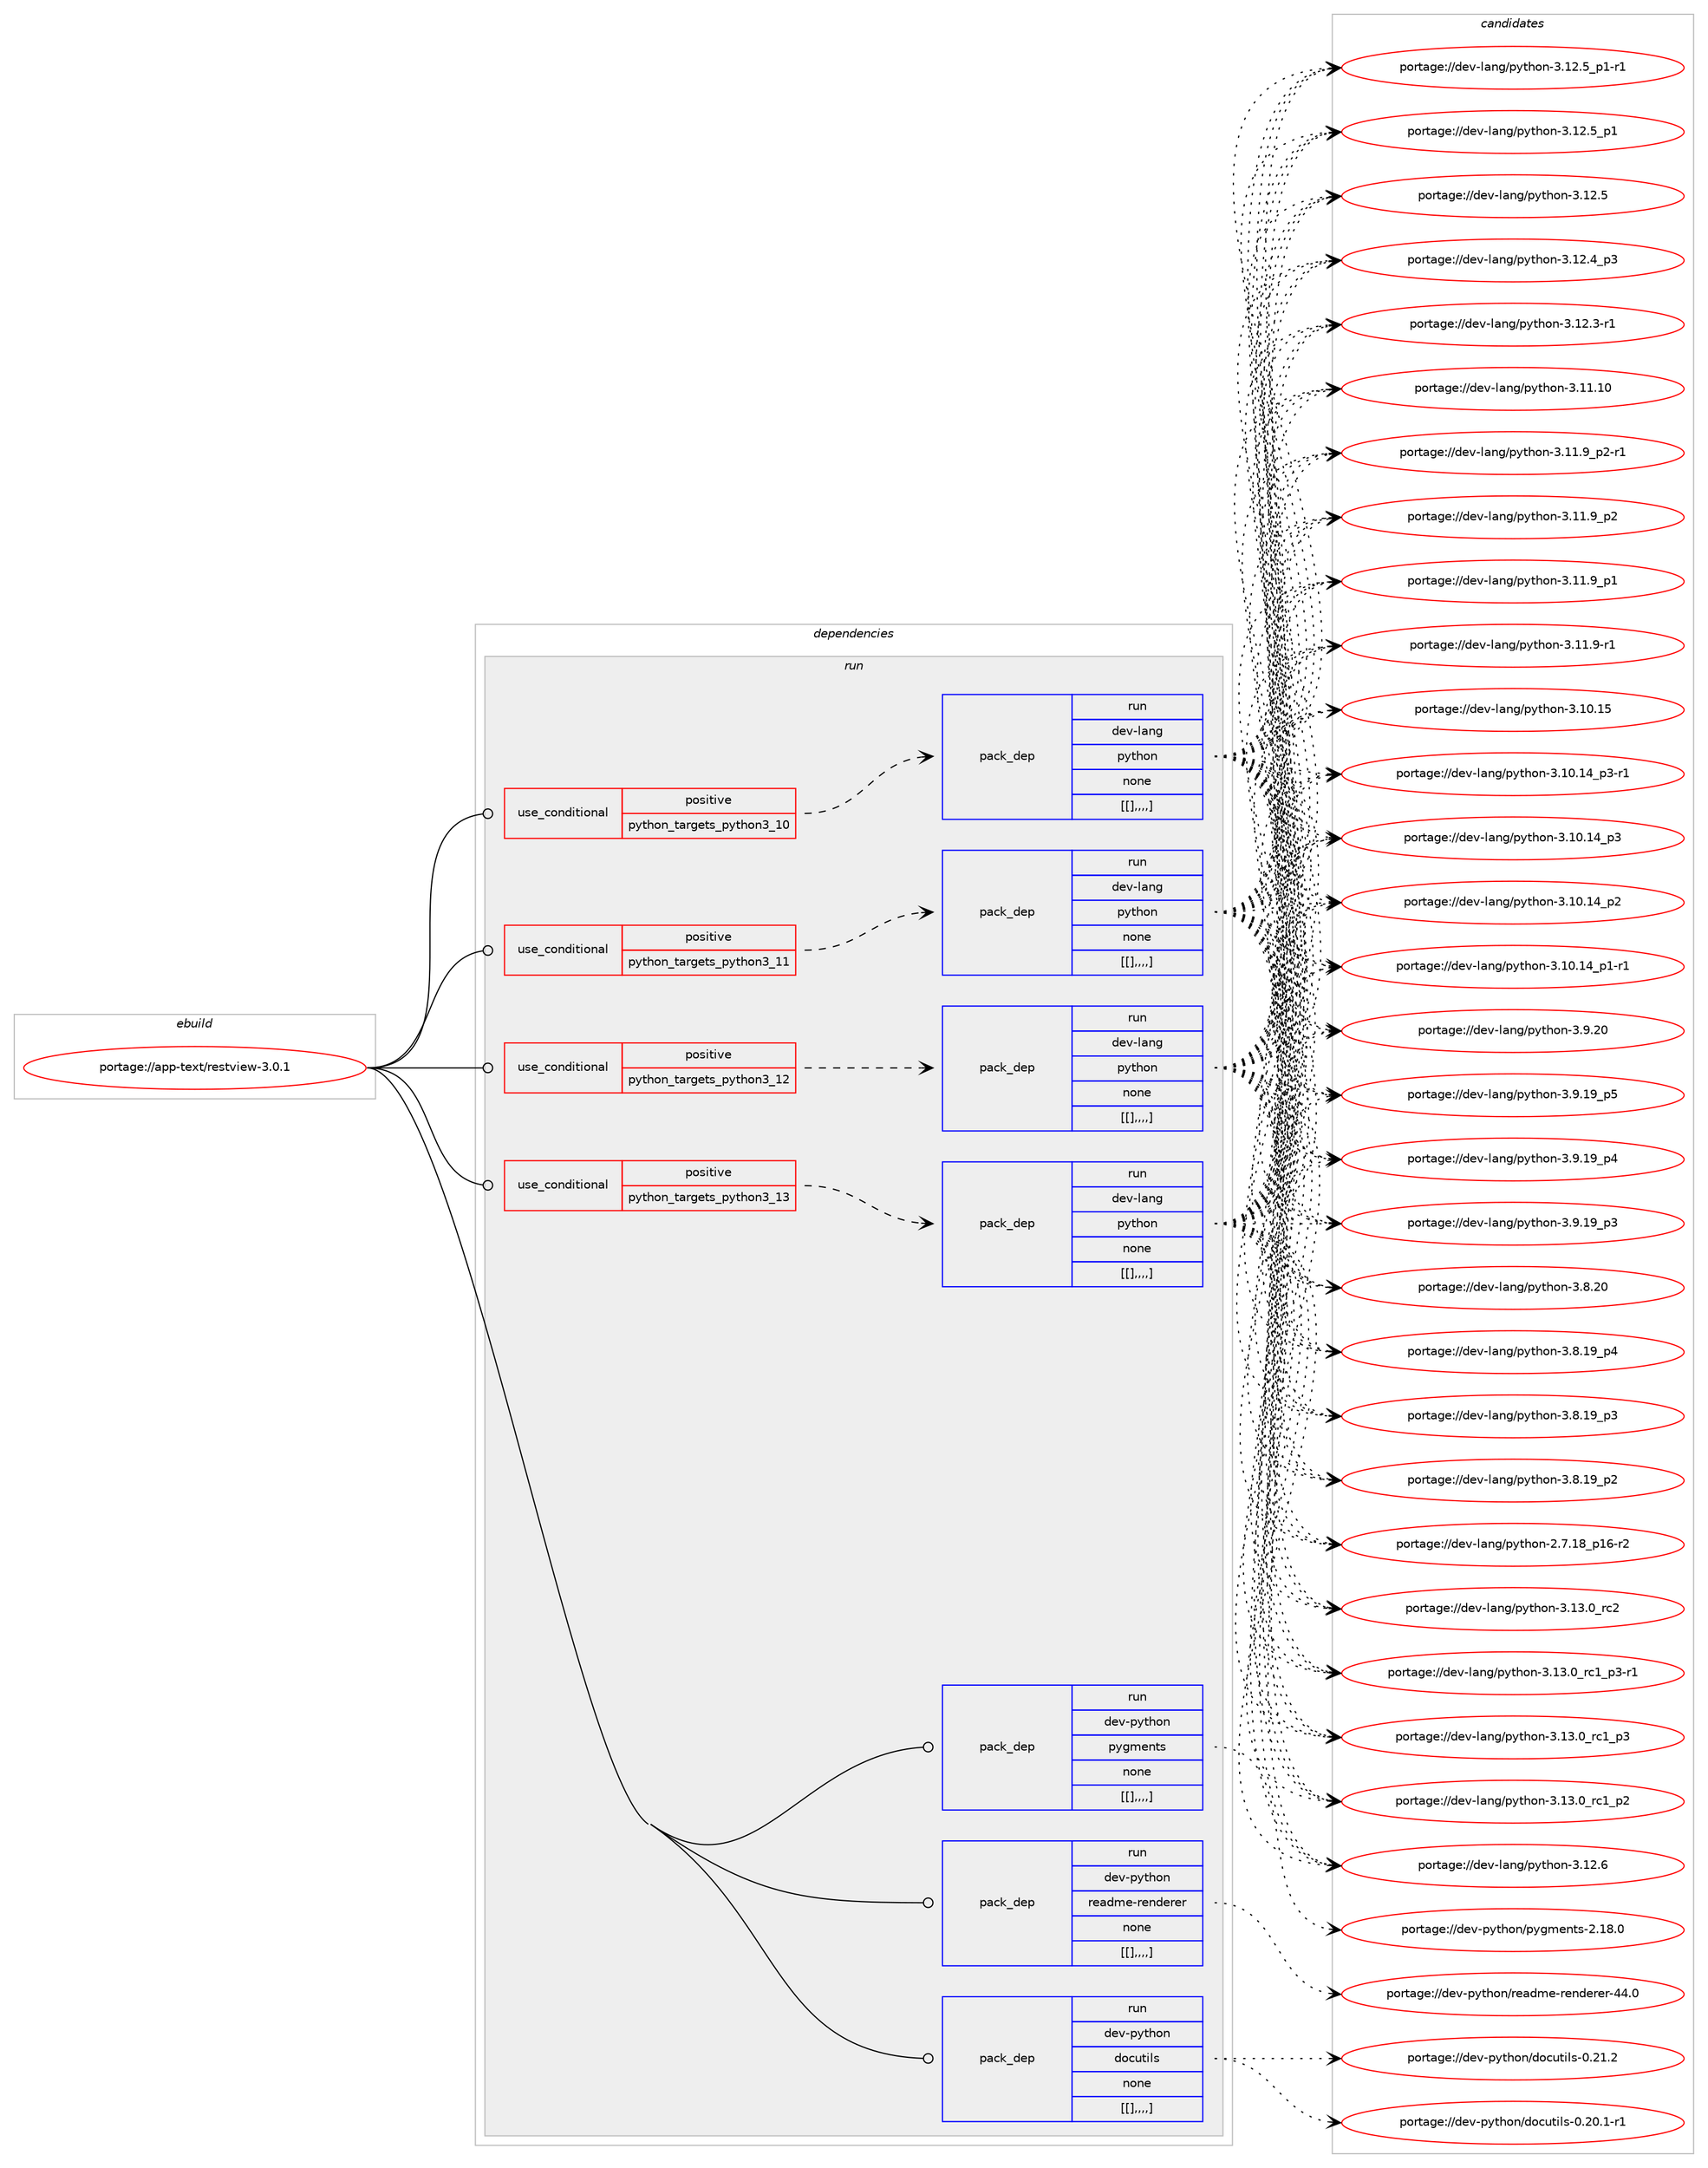 digraph prolog {

# *************
# Graph options
# *************

newrank=true;
concentrate=true;
compound=true;
graph [rankdir=LR,fontname=Helvetica,fontsize=10,ranksep=1.5];#, ranksep=2.5, nodesep=0.2];
edge  [arrowhead=vee];
node  [fontname=Helvetica,fontsize=10];

# **********
# The ebuild
# **********

subgraph cluster_leftcol {
color=gray;
label=<<i>ebuild</i>>;
id [label="portage://app-text/restview-3.0.1", color=red, width=4, href="../app-text/restview-3.0.1.svg"];
}

# ****************
# The dependencies
# ****************

subgraph cluster_midcol {
color=gray;
label=<<i>dependencies</i>>;
subgraph cluster_compile {
fillcolor="#eeeeee";
style=filled;
label=<<i>compile</i>>;
}
subgraph cluster_compileandrun {
fillcolor="#eeeeee";
style=filled;
label=<<i>compile and run</i>>;
}
subgraph cluster_run {
fillcolor="#eeeeee";
style=filled;
label=<<i>run</i>>;
subgraph cond15748 {
dependency58282 [label=<<TABLE BORDER="0" CELLBORDER="1" CELLSPACING="0" CELLPADDING="4"><TR><TD ROWSPAN="3" CELLPADDING="10">use_conditional</TD></TR><TR><TD>positive</TD></TR><TR><TD>python_targets_python3_10</TD></TR></TABLE>>, shape=none, color=red];
subgraph pack42029 {
dependency58283 [label=<<TABLE BORDER="0" CELLBORDER="1" CELLSPACING="0" CELLPADDING="4" WIDTH="220"><TR><TD ROWSPAN="6" CELLPADDING="30">pack_dep</TD></TR><TR><TD WIDTH="110">run</TD></TR><TR><TD>dev-lang</TD></TR><TR><TD>python</TD></TR><TR><TD>none</TD></TR><TR><TD>[[],,,,]</TD></TR></TABLE>>, shape=none, color=blue];
}
dependency58282:e -> dependency58283:w [weight=20,style="dashed",arrowhead="vee"];
}
id:e -> dependency58282:w [weight=20,style="solid",arrowhead="odot"];
subgraph cond15749 {
dependency58284 [label=<<TABLE BORDER="0" CELLBORDER="1" CELLSPACING="0" CELLPADDING="4"><TR><TD ROWSPAN="3" CELLPADDING="10">use_conditional</TD></TR><TR><TD>positive</TD></TR><TR><TD>python_targets_python3_11</TD></TR></TABLE>>, shape=none, color=red];
subgraph pack42030 {
dependency58285 [label=<<TABLE BORDER="0" CELLBORDER="1" CELLSPACING="0" CELLPADDING="4" WIDTH="220"><TR><TD ROWSPAN="6" CELLPADDING="30">pack_dep</TD></TR><TR><TD WIDTH="110">run</TD></TR><TR><TD>dev-lang</TD></TR><TR><TD>python</TD></TR><TR><TD>none</TD></TR><TR><TD>[[],,,,]</TD></TR></TABLE>>, shape=none, color=blue];
}
dependency58284:e -> dependency58285:w [weight=20,style="dashed",arrowhead="vee"];
}
id:e -> dependency58284:w [weight=20,style="solid",arrowhead="odot"];
subgraph cond15750 {
dependency58286 [label=<<TABLE BORDER="0" CELLBORDER="1" CELLSPACING="0" CELLPADDING="4"><TR><TD ROWSPAN="3" CELLPADDING="10">use_conditional</TD></TR><TR><TD>positive</TD></TR><TR><TD>python_targets_python3_12</TD></TR></TABLE>>, shape=none, color=red];
subgraph pack42031 {
dependency58287 [label=<<TABLE BORDER="0" CELLBORDER="1" CELLSPACING="0" CELLPADDING="4" WIDTH="220"><TR><TD ROWSPAN="6" CELLPADDING="30">pack_dep</TD></TR><TR><TD WIDTH="110">run</TD></TR><TR><TD>dev-lang</TD></TR><TR><TD>python</TD></TR><TR><TD>none</TD></TR><TR><TD>[[],,,,]</TD></TR></TABLE>>, shape=none, color=blue];
}
dependency58286:e -> dependency58287:w [weight=20,style="dashed",arrowhead="vee"];
}
id:e -> dependency58286:w [weight=20,style="solid",arrowhead="odot"];
subgraph cond15751 {
dependency58288 [label=<<TABLE BORDER="0" CELLBORDER="1" CELLSPACING="0" CELLPADDING="4"><TR><TD ROWSPAN="3" CELLPADDING="10">use_conditional</TD></TR><TR><TD>positive</TD></TR><TR><TD>python_targets_python3_13</TD></TR></TABLE>>, shape=none, color=red];
subgraph pack42032 {
dependency58289 [label=<<TABLE BORDER="0" CELLBORDER="1" CELLSPACING="0" CELLPADDING="4" WIDTH="220"><TR><TD ROWSPAN="6" CELLPADDING="30">pack_dep</TD></TR><TR><TD WIDTH="110">run</TD></TR><TR><TD>dev-lang</TD></TR><TR><TD>python</TD></TR><TR><TD>none</TD></TR><TR><TD>[[],,,,]</TD></TR></TABLE>>, shape=none, color=blue];
}
dependency58288:e -> dependency58289:w [weight=20,style="dashed",arrowhead="vee"];
}
id:e -> dependency58288:w [weight=20,style="solid",arrowhead="odot"];
subgraph pack42033 {
dependency58290 [label=<<TABLE BORDER="0" CELLBORDER="1" CELLSPACING="0" CELLPADDING="4" WIDTH="220"><TR><TD ROWSPAN="6" CELLPADDING="30">pack_dep</TD></TR><TR><TD WIDTH="110">run</TD></TR><TR><TD>dev-python</TD></TR><TR><TD>docutils</TD></TR><TR><TD>none</TD></TR><TR><TD>[[],,,,]</TD></TR></TABLE>>, shape=none, color=blue];
}
id:e -> dependency58290:w [weight=20,style="solid",arrowhead="odot"];
subgraph pack42034 {
dependency58291 [label=<<TABLE BORDER="0" CELLBORDER="1" CELLSPACING="0" CELLPADDING="4" WIDTH="220"><TR><TD ROWSPAN="6" CELLPADDING="30">pack_dep</TD></TR><TR><TD WIDTH="110">run</TD></TR><TR><TD>dev-python</TD></TR><TR><TD>pygments</TD></TR><TR><TD>none</TD></TR><TR><TD>[[],,,,]</TD></TR></TABLE>>, shape=none, color=blue];
}
id:e -> dependency58291:w [weight=20,style="solid",arrowhead="odot"];
subgraph pack42035 {
dependency58292 [label=<<TABLE BORDER="0" CELLBORDER="1" CELLSPACING="0" CELLPADDING="4" WIDTH="220"><TR><TD ROWSPAN="6" CELLPADDING="30">pack_dep</TD></TR><TR><TD WIDTH="110">run</TD></TR><TR><TD>dev-python</TD></TR><TR><TD>readme-renderer</TD></TR><TR><TD>none</TD></TR><TR><TD>[[],,,,]</TD></TR></TABLE>>, shape=none, color=blue];
}
id:e -> dependency58292:w [weight=20,style="solid",arrowhead="odot"];
}
}

# **************
# The candidates
# **************

subgraph cluster_choices {
rank=same;
color=gray;
label=<<i>candidates</i>>;

subgraph choice42029 {
color=black;
nodesep=1;
choice10010111845108971101034711212111610411111045514649514648951149950 [label="portage://dev-lang/python-3.13.0_rc2", color=red, width=4,href="../dev-lang/python-3.13.0_rc2.svg"];
choice1001011184510897110103471121211161041111104551464951464895114994995112514511449 [label="portage://dev-lang/python-3.13.0_rc1_p3-r1", color=red, width=4,href="../dev-lang/python-3.13.0_rc1_p3-r1.svg"];
choice100101118451089711010347112121116104111110455146495146489511499499511251 [label="portage://dev-lang/python-3.13.0_rc1_p3", color=red, width=4,href="../dev-lang/python-3.13.0_rc1_p3.svg"];
choice100101118451089711010347112121116104111110455146495146489511499499511250 [label="portage://dev-lang/python-3.13.0_rc1_p2", color=red, width=4,href="../dev-lang/python-3.13.0_rc1_p2.svg"];
choice10010111845108971101034711212111610411111045514649504654 [label="portage://dev-lang/python-3.12.6", color=red, width=4,href="../dev-lang/python-3.12.6.svg"];
choice1001011184510897110103471121211161041111104551464950465395112494511449 [label="portage://dev-lang/python-3.12.5_p1-r1", color=red, width=4,href="../dev-lang/python-3.12.5_p1-r1.svg"];
choice100101118451089711010347112121116104111110455146495046539511249 [label="portage://dev-lang/python-3.12.5_p1", color=red, width=4,href="../dev-lang/python-3.12.5_p1.svg"];
choice10010111845108971101034711212111610411111045514649504653 [label="portage://dev-lang/python-3.12.5", color=red, width=4,href="../dev-lang/python-3.12.5.svg"];
choice100101118451089711010347112121116104111110455146495046529511251 [label="portage://dev-lang/python-3.12.4_p3", color=red, width=4,href="../dev-lang/python-3.12.4_p3.svg"];
choice100101118451089711010347112121116104111110455146495046514511449 [label="portage://dev-lang/python-3.12.3-r1", color=red, width=4,href="../dev-lang/python-3.12.3-r1.svg"];
choice1001011184510897110103471121211161041111104551464949464948 [label="portage://dev-lang/python-3.11.10", color=red, width=4,href="../dev-lang/python-3.11.10.svg"];
choice1001011184510897110103471121211161041111104551464949465795112504511449 [label="portage://dev-lang/python-3.11.9_p2-r1", color=red, width=4,href="../dev-lang/python-3.11.9_p2-r1.svg"];
choice100101118451089711010347112121116104111110455146494946579511250 [label="portage://dev-lang/python-3.11.9_p2", color=red, width=4,href="../dev-lang/python-3.11.9_p2.svg"];
choice100101118451089711010347112121116104111110455146494946579511249 [label="portage://dev-lang/python-3.11.9_p1", color=red, width=4,href="../dev-lang/python-3.11.9_p1.svg"];
choice100101118451089711010347112121116104111110455146494946574511449 [label="portage://dev-lang/python-3.11.9-r1", color=red, width=4,href="../dev-lang/python-3.11.9-r1.svg"];
choice1001011184510897110103471121211161041111104551464948464953 [label="portage://dev-lang/python-3.10.15", color=red, width=4,href="../dev-lang/python-3.10.15.svg"];
choice100101118451089711010347112121116104111110455146494846495295112514511449 [label="portage://dev-lang/python-3.10.14_p3-r1", color=red, width=4,href="../dev-lang/python-3.10.14_p3-r1.svg"];
choice10010111845108971101034711212111610411111045514649484649529511251 [label="portage://dev-lang/python-3.10.14_p3", color=red, width=4,href="../dev-lang/python-3.10.14_p3.svg"];
choice10010111845108971101034711212111610411111045514649484649529511250 [label="portage://dev-lang/python-3.10.14_p2", color=red, width=4,href="../dev-lang/python-3.10.14_p2.svg"];
choice100101118451089711010347112121116104111110455146494846495295112494511449 [label="portage://dev-lang/python-3.10.14_p1-r1", color=red, width=4,href="../dev-lang/python-3.10.14_p1-r1.svg"];
choice10010111845108971101034711212111610411111045514657465048 [label="portage://dev-lang/python-3.9.20", color=red, width=4,href="../dev-lang/python-3.9.20.svg"];
choice100101118451089711010347112121116104111110455146574649579511253 [label="portage://dev-lang/python-3.9.19_p5", color=red, width=4,href="../dev-lang/python-3.9.19_p5.svg"];
choice100101118451089711010347112121116104111110455146574649579511252 [label="portage://dev-lang/python-3.9.19_p4", color=red, width=4,href="../dev-lang/python-3.9.19_p4.svg"];
choice100101118451089711010347112121116104111110455146574649579511251 [label="portage://dev-lang/python-3.9.19_p3", color=red, width=4,href="../dev-lang/python-3.9.19_p3.svg"];
choice10010111845108971101034711212111610411111045514656465048 [label="portage://dev-lang/python-3.8.20", color=red, width=4,href="../dev-lang/python-3.8.20.svg"];
choice100101118451089711010347112121116104111110455146564649579511252 [label="portage://dev-lang/python-3.8.19_p4", color=red, width=4,href="../dev-lang/python-3.8.19_p4.svg"];
choice100101118451089711010347112121116104111110455146564649579511251 [label="portage://dev-lang/python-3.8.19_p3", color=red, width=4,href="../dev-lang/python-3.8.19_p3.svg"];
choice100101118451089711010347112121116104111110455146564649579511250 [label="portage://dev-lang/python-3.8.19_p2", color=red, width=4,href="../dev-lang/python-3.8.19_p2.svg"];
choice100101118451089711010347112121116104111110455046554649569511249544511450 [label="portage://dev-lang/python-2.7.18_p16-r2", color=red, width=4,href="../dev-lang/python-2.7.18_p16-r2.svg"];
dependency58283:e -> choice10010111845108971101034711212111610411111045514649514648951149950:w [style=dotted,weight="100"];
dependency58283:e -> choice1001011184510897110103471121211161041111104551464951464895114994995112514511449:w [style=dotted,weight="100"];
dependency58283:e -> choice100101118451089711010347112121116104111110455146495146489511499499511251:w [style=dotted,weight="100"];
dependency58283:e -> choice100101118451089711010347112121116104111110455146495146489511499499511250:w [style=dotted,weight="100"];
dependency58283:e -> choice10010111845108971101034711212111610411111045514649504654:w [style=dotted,weight="100"];
dependency58283:e -> choice1001011184510897110103471121211161041111104551464950465395112494511449:w [style=dotted,weight="100"];
dependency58283:e -> choice100101118451089711010347112121116104111110455146495046539511249:w [style=dotted,weight="100"];
dependency58283:e -> choice10010111845108971101034711212111610411111045514649504653:w [style=dotted,weight="100"];
dependency58283:e -> choice100101118451089711010347112121116104111110455146495046529511251:w [style=dotted,weight="100"];
dependency58283:e -> choice100101118451089711010347112121116104111110455146495046514511449:w [style=dotted,weight="100"];
dependency58283:e -> choice1001011184510897110103471121211161041111104551464949464948:w [style=dotted,weight="100"];
dependency58283:e -> choice1001011184510897110103471121211161041111104551464949465795112504511449:w [style=dotted,weight="100"];
dependency58283:e -> choice100101118451089711010347112121116104111110455146494946579511250:w [style=dotted,weight="100"];
dependency58283:e -> choice100101118451089711010347112121116104111110455146494946579511249:w [style=dotted,weight="100"];
dependency58283:e -> choice100101118451089711010347112121116104111110455146494946574511449:w [style=dotted,weight="100"];
dependency58283:e -> choice1001011184510897110103471121211161041111104551464948464953:w [style=dotted,weight="100"];
dependency58283:e -> choice100101118451089711010347112121116104111110455146494846495295112514511449:w [style=dotted,weight="100"];
dependency58283:e -> choice10010111845108971101034711212111610411111045514649484649529511251:w [style=dotted,weight="100"];
dependency58283:e -> choice10010111845108971101034711212111610411111045514649484649529511250:w [style=dotted,weight="100"];
dependency58283:e -> choice100101118451089711010347112121116104111110455146494846495295112494511449:w [style=dotted,weight="100"];
dependency58283:e -> choice10010111845108971101034711212111610411111045514657465048:w [style=dotted,weight="100"];
dependency58283:e -> choice100101118451089711010347112121116104111110455146574649579511253:w [style=dotted,weight="100"];
dependency58283:e -> choice100101118451089711010347112121116104111110455146574649579511252:w [style=dotted,weight="100"];
dependency58283:e -> choice100101118451089711010347112121116104111110455146574649579511251:w [style=dotted,weight="100"];
dependency58283:e -> choice10010111845108971101034711212111610411111045514656465048:w [style=dotted,weight="100"];
dependency58283:e -> choice100101118451089711010347112121116104111110455146564649579511252:w [style=dotted,weight="100"];
dependency58283:e -> choice100101118451089711010347112121116104111110455146564649579511251:w [style=dotted,weight="100"];
dependency58283:e -> choice100101118451089711010347112121116104111110455146564649579511250:w [style=dotted,weight="100"];
dependency58283:e -> choice100101118451089711010347112121116104111110455046554649569511249544511450:w [style=dotted,weight="100"];
}
subgraph choice42030 {
color=black;
nodesep=1;
choice10010111845108971101034711212111610411111045514649514648951149950 [label="portage://dev-lang/python-3.13.0_rc2", color=red, width=4,href="../dev-lang/python-3.13.0_rc2.svg"];
choice1001011184510897110103471121211161041111104551464951464895114994995112514511449 [label="portage://dev-lang/python-3.13.0_rc1_p3-r1", color=red, width=4,href="../dev-lang/python-3.13.0_rc1_p3-r1.svg"];
choice100101118451089711010347112121116104111110455146495146489511499499511251 [label="portage://dev-lang/python-3.13.0_rc1_p3", color=red, width=4,href="../dev-lang/python-3.13.0_rc1_p3.svg"];
choice100101118451089711010347112121116104111110455146495146489511499499511250 [label="portage://dev-lang/python-3.13.0_rc1_p2", color=red, width=4,href="../dev-lang/python-3.13.0_rc1_p2.svg"];
choice10010111845108971101034711212111610411111045514649504654 [label="portage://dev-lang/python-3.12.6", color=red, width=4,href="../dev-lang/python-3.12.6.svg"];
choice1001011184510897110103471121211161041111104551464950465395112494511449 [label="portage://dev-lang/python-3.12.5_p1-r1", color=red, width=4,href="../dev-lang/python-3.12.5_p1-r1.svg"];
choice100101118451089711010347112121116104111110455146495046539511249 [label="portage://dev-lang/python-3.12.5_p1", color=red, width=4,href="../dev-lang/python-3.12.5_p1.svg"];
choice10010111845108971101034711212111610411111045514649504653 [label="portage://dev-lang/python-3.12.5", color=red, width=4,href="../dev-lang/python-3.12.5.svg"];
choice100101118451089711010347112121116104111110455146495046529511251 [label="portage://dev-lang/python-3.12.4_p3", color=red, width=4,href="../dev-lang/python-3.12.4_p3.svg"];
choice100101118451089711010347112121116104111110455146495046514511449 [label="portage://dev-lang/python-3.12.3-r1", color=red, width=4,href="../dev-lang/python-3.12.3-r1.svg"];
choice1001011184510897110103471121211161041111104551464949464948 [label="portage://dev-lang/python-3.11.10", color=red, width=4,href="../dev-lang/python-3.11.10.svg"];
choice1001011184510897110103471121211161041111104551464949465795112504511449 [label="portage://dev-lang/python-3.11.9_p2-r1", color=red, width=4,href="../dev-lang/python-3.11.9_p2-r1.svg"];
choice100101118451089711010347112121116104111110455146494946579511250 [label="portage://dev-lang/python-3.11.9_p2", color=red, width=4,href="../dev-lang/python-3.11.9_p2.svg"];
choice100101118451089711010347112121116104111110455146494946579511249 [label="portage://dev-lang/python-3.11.9_p1", color=red, width=4,href="../dev-lang/python-3.11.9_p1.svg"];
choice100101118451089711010347112121116104111110455146494946574511449 [label="portage://dev-lang/python-3.11.9-r1", color=red, width=4,href="../dev-lang/python-3.11.9-r1.svg"];
choice1001011184510897110103471121211161041111104551464948464953 [label="portage://dev-lang/python-3.10.15", color=red, width=4,href="../dev-lang/python-3.10.15.svg"];
choice100101118451089711010347112121116104111110455146494846495295112514511449 [label="portage://dev-lang/python-3.10.14_p3-r1", color=red, width=4,href="../dev-lang/python-3.10.14_p3-r1.svg"];
choice10010111845108971101034711212111610411111045514649484649529511251 [label="portage://dev-lang/python-3.10.14_p3", color=red, width=4,href="../dev-lang/python-3.10.14_p3.svg"];
choice10010111845108971101034711212111610411111045514649484649529511250 [label="portage://dev-lang/python-3.10.14_p2", color=red, width=4,href="../dev-lang/python-3.10.14_p2.svg"];
choice100101118451089711010347112121116104111110455146494846495295112494511449 [label="portage://dev-lang/python-3.10.14_p1-r1", color=red, width=4,href="../dev-lang/python-3.10.14_p1-r1.svg"];
choice10010111845108971101034711212111610411111045514657465048 [label="portage://dev-lang/python-3.9.20", color=red, width=4,href="../dev-lang/python-3.9.20.svg"];
choice100101118451089711010347112121116104111110455146574649579511253 [label="portage://dev-lang/python-3.9.19_p5", color=red, width=4,href="../dev-lang/python-3.9.19_p5.svg"];
choice100101118451089711010347112121116104111110455146574649579511252 [label="portage://dev-lang/python-3.9.19_p4", color=red, width=4,href="../dev-lang/python-3.9.19_p4.svg"];
choice100101118451089711010347112121116104111110455146574649579511251 [label="portage://dev-lang/python-3.9.19_p3", color=red, width=4,href="../dev-lang/python-3.9.19_p3.svg"];
choice10010111845108971101034711212111610411111045514656465048 [label="portage://dev-lang/python-3.8.20", color=red, width=4,href="../dev-lang/python-3.8.20.svg"];
choice100101118451089711010347112121116104111110455146564649579511252 [label="portage://dev-lang/python-3.8.19_p4", color=red, width=4,href="../dev-lang/python-3.8.19_p4.svg"];
choice100101118451089711010347112121116104111110455146564649579511251 [label="portage://dev-lang/python-3.8.19_p3", color=red, width=4,href="../dev-lang/python-3.8.19_p3.svg"];
choice100101118451089711010347112121116104111110455146564649579511250 [label="portage://dev-lang/python-3.8.19_p2", color=red, width=4,href="../dev-lang/python-3.8.19_p2.svg"];
choice100101118451089711010347112121116104111110455046554649569511249544511450 [label="portage://dev-lang/python-2.7.18_p16-r2", color=red, width=4,href="../dev-lang/python-2.7.18_p16-r2.svg"];
dependency58285:e -> choice10010111845108971101034711212111610411111045514649514648951149950:w [style=dotted,weight="100"];
dependency58285:e -> choice1001011184510897110103471121211161041111104551464951464895114994995112514511449:w [style=dotted,weight="100"];
dependency58285:e -> choice100101118451089711010347112121116104111110455146495146489511499499511251:w [style=dotted,weight="100"];
dependency58285:e -> choice100101118451089711010347112121116104111110455146495146489511499499511250:w [style=dotted,weight="100"];
dependency58285:e -> choice10010111845108971101034711212111610411111045514649504654:w [style=dotted,weight="100"];
dependency58285:e -> choice1001011184510897110103471121211161041111104551464950465395112494511449:w [style=dotted,weight="100"];
dependency58285:e -> choice100101118451089711010347112121116104111110455146495046539511249:w [style=dotted,weight="100"];
dependency58285:e -> choice10010111845108971101034711212111610411111045514649504653:w [style=dotted,weight="100"];
dependency58285:e -> choice100101118451089711010347112121116104111110455146495046529511251:w [style=dotted,weight="100"];
dependency58285:e -> choice100101118451089711010347112121116104111110455146495046514511449:w [style=dotted,weight="100"];
dependency58285:e -> choice1001011184510897110103471121211161041111104551464949464948:w [style=dotted,weight="100"];
dependency58285:e -> choice1001011184510897110103471121211161041111104551464949465795112504511449:w [style=dotted,weight="100"];
dependency58285:e -> choice100101118451089711010347112121116104111110455146494946579511250:w [style=dotted,weight="100"];
dependency58285:e -> choice100101118451089711010347112121116104111110455146494946579511249:w [style=dotted,weight="100"];
dependency58285:e -> choice100101118451089711010347112121116104111110455146494946574511449:w [style=dotted,weight="100"];
dependency58285:e -> choice1001011184510897110103471121211161041111104551464948464953:w [style=dotted,weight="100"];
dependency58285:e -> choice100101118451089711010347112121116104111110455146494846495295112514511449:w [style=dotted,weight="100"];
dependency58285:e -> choice10010111845108971101034711212111610411111045514649484649529511251:w [style=dotted,weight="100"];
dependency58285:e -> choice10010111845108971101034711212111610411111045514649484649529511250:w [style=dotted,weight="100"];
dependency58285:e -> choice100101118451089711010347112121116104111110455146494846495295112494511449:w [style=dotted,weight="100"];
dependency58285:e -> choice10010111845108971101034711212111610411111045514657465048:w [style=dotted,weight="100"];
dependency58285:e -> choice100101118451089711010347112121116104111110455146574649579511253:w [style=dotted,weight="100"];
dependency58285:e -> choice100101118451089711010347112121116104111110455146574649579511252:w [style=dotted,weight="100"];
dependency58285:e -> choice100101118451089711010347112121116104111110455146574649579511251:w [style=dotted,weight="100"];
dependency58285:e -> choice10010111845108971101034711212111610411111045514656465048:w [style=dotted,weight="100"];
dependency58285:e -> choice100101118451089711010347112121116104111110455146564649579511252:w [style=dotted,weight="100"];
dependency58285:e -> choice100101118451089711010347112121116104111110455146564649579511251:w [style=dotted,weight="100"];
dependency58285:e -> choice100101118451089711010347112121116104111110455146564649579511250:w [style=dotted,weight="100"];
dependency58285:e -> choice100101118451089711010347112121116104111110455046554649569511249544511450:w [style=dotted,weight="100"];
}
subgraph choice42031 {
color=black;
nodesep=1;
choice10010111845108971101034711212111610411111045514649514648951149950 [label="portage://dev-lang/python-3.13.0_rc2", color=red, width=4,href="../dev-lang/python-3.13.0_rc2.svg"];
choice1001011184510897110103471121211161041111104551464951464895114994995112514511449 [label="portage://dev-lang/python-3.13.0_rc1_p3-r1", color=red, width=4,href="../dev-lang/python-3.13.0_rc1_p3-r1.svg"];
choice100101118451089711010347112121116104111110455146495146489511499499511251 [label="portage://dev-lang/python-3.13.0_rc1_p3", color=red, width=4,href="../dev-lang/python-3.13.0_rc1_p3.svg"];
choice100101118451089711010347112121116104111110455146495146489511499499511250 [label="portage://dev-lang/python-3.13.0_rc1_p2", color=red, width=4,href="../dev-lang/python-3.13.0_rc1_p2.svg"];
choice10010111845108971101034711212111610411111045514649504654 [label="portage://dev-lang/python-3.12.6", color=red, width=4,href="../dev-lang/python-3.12.6.svg"];
choice1001011184510897110103471121211161041111104551464950465395112494511449 [label="portage://dev-lang/python-3.12.5_p1-r1", color=red, width=4,href="../dev-lang/python-3.12.5_p1-r1.svg"];
choice100101118451089711010347112121116104111110455146495046539511249 [label="portage://dev-lang/python-3.12.5_p1", color=red, width=4,href="../dev-lang/python-3.12.5_p1.svg"];
choice10010111845108971101034711212111610411111045514649504653 [label="portage://dev-lang/python-3.12.5", color=red, width=4,href="../dev-lang/python-3.12.5.svg"];
choice100101118451089711010347112121116104111110455146495046529511251 [label="portage://dev-lang/python-3.12.4_p3", color=red, width=4,href="../dev-lang/python-3.12.4_p3.svg"];
choice100101118451089711010347112121116104111110455146495046514511449 [label="portage://dev-lang/python-3.12.3-r1", color=red, width=4,href="../dev-lang/python-3.12.3-r1.svg"];
choice1001011184510897110103471121211161041111104551464949464948 [label="portage://dev-lang/python-3.11.10", color=red, width=4,href="../dev-lang/python-3.11.10.svg"];
choice1001011184510897110103471121211161041111104551464949465795112504511449 [label="portage://dev-lang/python-3.11.9_p2-r1", color=red, width=4,href="../dev-lang/python-3.11.9_p2-r1.svg"];
choice100101118451089711010347112121116104111110455146494946579511250 [label="portage://dev-lang/python-3.11.9_p2", color=red, width=4,href="../dev-lang/python-3.11.9_p2.svg"];
choice100101118451089711010347112121116104111110455146494946579511249 [label="portage://dev-lang/python-3.11.9_p1", color=red, width=4,href="../dev-lang/python-3.11.9_p1.svg"];
choice100101118451089711010347112121116104111110455146494946574511449 [label="portage://dev-lang/python-3.11.9-r1", color=red, width=4,href="../dev-lang/python-3.11.9-r1.svg"];
choice1001011184510897110103471121211161041111104551464948464953 [label="portage://dev-lang/python-3.10.15", color=red, width=4,href="../dev-lang/python-3.10.15.svg"];
choice100101118451089711010347112121116104111110455146494846495295112514511449 [label="portage://dev-lang/python-3.10.14_p3-r1", color=red, width=4,href="../dev-lang/python-3.10.14_p3-r1.svg"];
choice10010111845108971101034711212111610411111045514649484649529511251 [label="portage://dev-lang/python-3.10.14_p3", color=red, width=4,href="../dev-lang/python-3.10.14_p3.svg"];
choice10010111845108971101034711212111610411111045514649484649529511250 [label="portage://dev-lang/python-3.10.14_p2", color=red, width=4,href="../dev-lang/python-3.10.14_p2.svg"];
choice100101118451089711010347112121116104111110455146494846495295112494511449 [label="portage://dev-lang/python-3.10.14_p1-r1", color=red, width=4,href="../dev-lang/python-3.10.14_p1-r1.svg"];
choice10010111845108971101034711212111610411111045514657465048 [label="portage://dev-lang/python-3.9.20", color=red, width=4,href="../dev-lang/python-3.9.20.svg"];
choice100101118451089711010347112121116104111110455146574649579511253 [label="portage://dev-lang/python-3.9.19_p5", color=red, width=4,href="../dev-lang/python-3.9.19_p5.svg"];
choice100101118451089711010347112121116104111110455146574649579511252 [label="portage://dev-lang/python-3.9.19_p4", color=red, width=4,href="../dev-lang/python-3.9.19_p4.svg"];
choice100101118451089711010347112121116104111110455146574649579511251 [label="portage://dev-lang/python-3.9.19_p3", color=red, width=4,href="../dev-lang/python-3.9.19_p3.svg"];
choice10010111845108971101034711212111610411111045514656465048 [label="portage://dev-lang/python-3.8.20", color=red, width=4,href="../dev-lang/python-3.8.20.svg"];
choice100101118451089711010347112121116104111110455146564649579511252 [label="portage://dev-lang/python-3.8.19_p4", color=red, width=4,href="../dev-lang/python-3.8.19_p4.svg"];
choice100101118451089711010347112121116104111110455146564649579511251 [label="portage://dev-lang/python-3.8.19_p3", color=red, width=4,href="../dev-lang/python-3.8.19_p3.svg"];
choice100101118451089711010347112121116104111110455146564649579511250 [label="portage://dev-lang/python-3.8.19_p2", color=red, width=4,href="../dev-lang/python-3.8.19_p2.svg"];
choice100101118451089711010347112121116104111110455046554649569511249544511450 [label="portage://dev-lang/python-2.7.18_p16-r2", color=red, width=4,href="../dev-lang/python-2.7.18_p16-r2.svg"];
dependency58287:e -> choice10010111845108971101034711212111610411111045514649514648951149950:w [style=dotted,weight="100"];
dependency58287:e -> choice1001011184510897110103471121211161041111104551464951464895114994995112514511449:w [style=dotted,weight="100"];
dependency58287:e -> choice100101118451089711010347112121116104111110455146495146489511499499511251:w [style=dotted,weight="100"];
dependency58287:e -> choice100101118451089711010347112121116104111110455146495146489511499499511250:w [style=dotted,weight="100"];
dependency58287:e -> choice10010111845108971101034711212111610411111045514649504654:w [style=dotted,weight="100"];
dependency58287:e -> choice1001011184510897110103471121211161041111104551464950465395112494511449:w [style=dotted,weight="100"];
dependency58287:e -> choice100101118451089711010347112121116104111110455146495046539511249:w [style=dotted,weight="100"];
dependency58287:e -> choice10010111845108971101034711212111610411111045514649504653:w [style=dotted,weight="100"];
dependency58287:e -> choice100101118451089711010347112121116104111110455146495046529511251:w [style=dotted,weight="100"];
dependency58287:e -> choice100101118451089711010347112121116104111110455146495046514511449:w [style=dotted,weight="100"];
dependency58287:e -> choice1001011184510897110103471121211161041111104551464949464948:w [style=dotted,weight="100"];
dependency58287:e -> choice1001011184510897110103471121211161041111104551464949465795112504511449:w [style=dotted,weight="100"];
dependency58287:e -> choice100101118451089711010347112121116104111110455146494946579511250:w [style=dotted,weight="100"];
dependency58287:e -> choice100101118451089711010347112121116104111110455146494946579511249:w [style=dotted,weight="100"];
dependency58287:e -> choice100101118451089711010347112121116104111110455146494946574511449:w [style=dotted,weight="100"];
dependency58287:e -> choice1001011184510897110103471121211161041111104551464948464953:w [style=dotted,weight="100"];
dependency58287:e -> choice100101118451089711010347112121116104111110455146494846495295112514511449:w [style=dotted,weight="100"];
dependency58287:e -> choice10010111845108971101034711212111610411111045514649484649529511251:w [style=dotted,weight="100"];
dependency58287:e -> choice10010111845108971101034711212111610411111045514649484649529511250:w [style=dotted,weight="100"];
dependency58287:e -> choice100101118451089711010347112121116104111110455146494846495295112494511449:w [style=dotted,weight="100"];
dependency58287:e -> choice10010111845108971101034711212111610411111045514657465048:w [style=dotted,weight="100"];
dependency58287:e -> choice100101118451089711010347112121116104111110455146574649579511253:w [style=dotted,weight="100"];
dependency58287:e -> choice100101118451089711010347112121116104111110455146574649579511252:w [style=dotted,weight="100"];
dependency58287:e -> choice100101118451089711010347112121116104111110455146574649579511251:w [style=dotted,weight="100"];
dependency58287:e -> choice10010111845108971101034711212111610411111045514656465048:w [style=dotted,weight="100"];
dependency58287:e -> choice100101118451089711010347112121116104111110455146564649579511252:w [style=dotted,weight="100"];
dependency58287:e -> choice100101118451089711010347112121116104111110455146564649579511251:w [style=dotted,weight="100"];
dependency58287:e -> choice100101118451089711010347112121116104111110455146564649579511250:w [style=dotted,weight="100"];
dependency58287:e -> choice100101118451089711010347112121116104111110455046554649569511249544511450:w [style=dotted,weight="100"];
}
subgraph choice42032 {
color=black;
nodesep=1;
choice10010111845108971101034711212111610411111045514649514648951149950 [label="portage://dev-lang/python-3.13.0_rc2", color=red, width=4,href="../dev-lang/python-3.13.0_rc2.svg"];
choice1001011184510897110103471121211161041111104551464951464895114994995112514511449 [label="portage://dev-lang/python-3.13.0_rc1_p3-r1", color=red, width=4,href="../dev-lang/python-3.13.0_rc1_p3-r1.svg"];
choice100101118451089711010347112121116104111110455146495146489511499499511251 [label="portage://dev-lang/python-3.13.0_rc1_p3", color=red, width=4,href="../dev-lang/python-3.13.0_rc1_p3.svg"];
choice100101118451089711010347112121116104111110455146495146489511499499511250 [label="portage://dev-lang/python-3.13.0_rc1_p2", color=red, width=4,href="../dev-lang/python-3.13.0_rc1_p2.svg"];
choice10010111845108971101034711212111610411111045514649504654 [label="portage://dev-lang/python-3.12.6", color=red, width=4,href="../dev-lang/python-3.12.6.svg"];
choice1001011184510897110103471121211161041111104551464950465395112494511449 [label="portage://dev-lang/python-3.12.5_p1-r1", color=red, width=4,href="../dev-lang/python-3.12.5_p1-r1.svg"];
choice100101118451089711010347112121116104111110455146495046539511249 [label="portage://dev-lang/python-3.12.5_p1", color=red, width=4,href="../dev-lang/python-3.12.5_p1.svg"];
choice10010111845108971101034711212111610411111045514649504653 [label="portage://dev-lang/python-3.12.5", color=red, width=4,href="../dev-lang/python-3.12.5.svg"];
choice100101118451089711010347112121116104111110455146495046529511251 [label="portage://dev-lang/python-3.12.4_p3", color=red, width=4,href="../dev-lang/python-3.12.4_p3.svg"];
choice100101118451089711010347112121116104111110455146495046514511449 [label="portage://dev-lang/python-3.12.3-r1", color=red, width=4,href="../dev-lang/python-3.12.3-r1.svg"];
choice1001011184510897110103471121211161041111104551464949464948 [label="portage://dev-lang/python-3.11.10", color=red, width=4,href="../dev-lang/python-3.11.10.svg"];
choice1001011184510897110103471121211161041111104551464949465795112504511449 [label="portage://dev-lang/python-3.11.9_p2-r1", color=red, width=4,href="../dev-lang/python-3.11.9_p2-r1.svg"];
choice100101118451089711010347112121116104111110455146494946579511250 [label="portage://dev-lang/python-3.11.9_p2", color=red, width=4,href="../dev-lang/python-3.11.9_p2.svg"];
choice100101118451089711010347112121116104111110455146494946579511249 [label="portage://dev-lang/python-3.11.9_p1", color=red, width=4,href="../dev-lang/python-3.11.9_p1.svg"];
choice100101118451089711010347112121116104111110455146494946574511449 [label="portage://dev-lang/python-3.11.9-r1", color=red, width=4,href="../dev-lang/python-3.11.9-r1.svg"];
choice1001011184510897110103471121211161041111104551464948464953 [label="portage://dev-lang/python-3.10.15", color=red, width=4,href="../dev-lang/python-3.10.15.svg"];
choice100101118451089711010347112121116104111110455146494846495295112514511449 [label="portage://dev-lang/python-3.10.14_p3-r1", color=red, width=4,href="../dev-lang/python-3.10.14_p3-r1.svg"];
choice10010111845108971101034711212111610411111045514649484649529511251 [label="portage://dev-lang/python-3.10.14_p3", color=red, width=4,href="../dev-lang/python-3.10.14_p3.svg"];
choice10010111845108971101034711212111610411111045514649484649529511250 [label="portage://dev-lang/python-3.10.14_p2", color=red, width=4,href="../dev-lang/python-3.10.14_p2.svg"];
choice100101118451089711010347112121116104111110455146494846495295112494511449 [label="portage://dev-lang/python-3.10.14_p1-r1", color=red, width=4,href="../dev-lang/python-3.10.14_p1-r1.svg"];
choice10010111845108971101034711212111610411111045514657465048 [label="portage://dev-lang/python-3.9.20", color=red, width=4,href="../dev-lang/python-3.9.20.svg"];
choice100101118451089711010347112121116104111110455146574649579511253 [label="portage://dev-lang/python-3.9.19_p5", color=red, width=4,href="../dev-lang/python-3.9.19_p5.svg"];
choice100101118451089711010347112121116104111110455146574649579511252 [label="portage://dev-lang/python-3.9.19_p4", color=red, width=4,href="../dev-lang/python-3.9.19_p4.svg"];
choice100101118451089711010347112121116104111110455146574649579511251 [label="portage://dev-lang/python-3.9.19_p3", color=red, width=4,href="../dev-lang/python-3.9.19_p3.svg"];
choice10010111845108971101034711212111610411111045514656465048 [label="portage://dev-lang/python-3.8.20", color=red, width=4,href="../dev-lang/python-3.8.20.svg"];
choice100101118451089711010347112121116104111110455146564649579511252 [label="portage://dev-lang/python-3.8.19_p4", color=red, width=4,href="../dev-lang/python-3.8.19_p4.svg"];
choice100101118451089711010347112121116104111110455146564649579511251 [label="portage://dev-lang/python-3.8.19_p3", color=red, width=4,href="../dev-lang/python-3.8.19_p3.svg"];
choice100101118451089711010347112121116104111110455146564649579511250 [label="portage://dev-lang/python-3.8.19_p2", color=red, width=4,href="../dev-lang/python-3.8.19_p2.svg"];
choice100101118451089711010347112121116104111110455046554649569511249544511450 [label="portage://dev-lang/python-2.7.18_p16-r2", color=red, width=4,href="../dev-lang/python-2.7.18_p16-r2.svg"];
dependency58289:e -> choice10010111845108971101034711212111610411111045514649514648951149950:w [style=dotted,weight="100"];
dependency58289:e -> choice1001011184510897110103471121211161041111104551464951464895114994995112514511449:w [style=dotted,weight="100"];
dependency58289:e -> choice100101118451089711010347112121116104111110455146495146489511499499511251:w [style=dotted,weight="100"];
dependency58289:e -> choice100101118451089711010347112121116104111110455146495146489511499499511250:w [style=dotted,weight="100"];
dependency58289:e -> choice10010111845108971101034711212111610411111045514649504654:w [style=dotted,weight="100"];
dependency58289:e -> choice1001011184510897110103471121211161041111104551464950465395112494511449:w [style=dotted,weight="100"];
dependency58289:e -> choice100101118451089711010347112121116104111110455146495046539511249:w [style=dotted,weight="100"];
dependency58289:e -> choice10010111845108971101034711212111610411111045514649504653:w [style=dotted,weight="100"];
dependency58289:e -> choice100101118451089711010347112121116104111110455146495046529511251:w [style=dotted,weight="100"];
dependency58289:e -> choice100101118451089711010347112121116104111110455146495046514511449:w [style=dotted,weight="100"];
dependency58289:e -> choice1001011184510897110103471121211161041111104551464949464948:w [style=dotted,weight="100"];
dependency58289:e -> choice1001011184510897110103471121211161041111104551464949465795112504511449:w [style=dotted,weight="100"];
dependency58289:e -> choice100101118451089711010347112121116104111110455146494946579511250:w [style=dotted,weight="100"];
dependency58289:e -> choice100101118451089711010347112121116104111110455146494946579511249:w [style=dotted,weight="100"];
dependency58289:e -> choice100101118451089711010347112121116104111110455146494946574511449:w [style=dotted,weight="100"];
dependency58289:e -> choice1001011184510897110103471121211161041111104551464948464953:w [style=dotted,weight="100"];
dependency58289:e -> choice100101118451089711010347112121116104111110455146494846495295112514511449:w [style=dotted,weight="100"];
dependency58289:e -> choice10010111845108971101034711212111610411111045514649484649529511251:w [style=dotted,weight="100"];
dependency58289:e -> choice10010111845108971101034711212111610411111045514649484649529511250:w [style=dotted,weight="100"];
dependency58289:e -> choice100101118451089711010347112121116104111110455146494846495295112494511449:w [style=dotted,weight="100"];
dependency58289:e -> choice10010111845108971101034711212111610411111045514657465048:w [style=dotted,weight="100"];
dependency58289:e -> choice100101118451089711010347112121116104111110455146574649579511253:w [style=dotted,weight="100"];
dependency58289:e -> choice100101118451089711010347112121116104111110455146574649579511252:w [style=dotted,weight="100"];
dependency58289:e -> choice100101118451089711010347112121116104111110455146574649579511251:w [style=dotted,weight="100"];
dependency58289:e -> choice10010111845108971101034711212111610411111045514656465048:w [style=dotted,weight="100"];
dependency58289:e -> choice100101118451089711010347112121116104111110455146564649579511252:w [style=dotted,weight="100"];
dependency58289:e -> choice100101118451089711010347112121116104111110455146564649579511251:w [style=dotted,weight="100"];
dependency58289:e -> choice100101118451089711010347112121116104111110455146564649579511250:w [style=dotted,weight="100"];
dependency58289:e -> choice100101118451089711010347112121116104111110455046554649569511249544511450:w [style=dotted,weight="100"];
}
subgraph choice42033 {
color=black;
nodesep=1;
choice10010111845112121116104111110471001119911711610510811545484650494650 [label="portage://dev-python/docutils-0.21.2", color=red, width=4,href="../dev-python/docutils-0.21.2.svg"];
choice100101118451121211161041111104710011199117116105108115454846504846494511449 [label="portage://dev-python/docutils-0.20.1-r1", color=red, width=4,href="../dev-python/docutils-0.20.1-r1.svg"];
dependency58290:e -> choice10010111845112121116104111110471001119911711610510811545484650494650:w [style=dotted,weight="100"];
dependency58290:e -> choice100101118451121211161041111104710011199117116105108115454846504846494511449:w [style=dotted,weight="100"];
}
subgraph choice42034 {
color=black;
nodesep=1;
choice100101118451121211161041111104711212110310910111011611545504649564648 [label="portage://dev-python/pygments-2.18.0", color=red, width=4,href="../dev-python/pygments-2.18.0.svg"];
dependency58291:e -> choice100101118451121211161041111104711212110310910111011611545504649564648:w [style=dotted,weight="100"];
}
subgraph choice42035 {
color=black;
nodesep=1;
choice100101118451121211161041111104711410197100109101451141011101001011141011144552524648 [label="portage://dev-python/readme-renderer-44.0", color=red, width=4,href="../dev-python/readme-renderer-44.0.svg"];
dependency58292:e -> choice100101118451121211161041111104711410197100109101451141011101001011141011144552524648:w [style=dotted,weight="100"];
}
}

}
